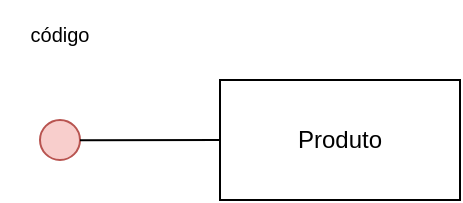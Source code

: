 <mxfile version="26.2.14">
  <diagram name="Página-1" id="kkWn5l8wDJkoydGZJ0Jc">
    <mxGraphModel dx="688" dy="915" grid="1" gridSize="10" guides="1" tooltips="1" connect="1" arrows="1" fold="1" page="0" pageScale="1" pageWidth="850" pageHeight="1100" math="0" shadow="0">
      <root>
        <mxCell id="0" />
        <mxCell id="1" parent="0" />
        <mxCell id="ZtHhPvYSSE7vf8KGw9ym-1" value="&lt;div&gt;Produto&lt;/div&gt;" style="rounded=0;whiteSpace=wrap;html=1;" vertex="1" parent="1">
          <mxGeometry x="-40" y="-70" width="120" height="60" as="geometry" />
        </mxCell>
        <mxCell id="ZtHhPvYSSE7vf8KGw9ym-4" value="" style="ellipse;whiteSpace=wrap;html=1;aspect=fixed;fillColor=#f8cecc;strokeColor=#b85450;" vertex="1" parent="1">
          <mxGeometry x="-130" y="-50" width="20" height="20" as="geometry" />
        </mxCell>
        <mxCell id="ZtHhPvYSSE7vf8KGw9ym-6" value="" style="endArrow=none;html=1;rounded=0;fontSize=12;startSize=8;endSize=8;curved=1;" edge="1" parent="1" source="ZtHhPvYSSE7vf8KGw9ym-4" target="ZtHhPvYSSE7vf8KGw9ym-1">
          <mxGeometry width="50" height="50" relative="1" as="geometry">
            <mxPoint x="10" y="70" as="sourcePoint" />
            <mxPoint x="60" y="20" as="targetPoint" />
          </mxGeometry>
        </mxCell>
        <mxCell id="ZtHhPvYSSE7vf8KGw9ym-7" value="&lt;font size=&quot;1&quot;&gt;código&lt;/font&gt;" style="text;strokeColor=none;align=center;fillColor=none;html=1;verticalAlign=middle;whiteSpace=wrap;rounded=0;fontSize=16;" vertex="1" parent="1">
          <mxGeometry x="-150" y="-110" width="60" height="30" as="geometry" />
        </mxCell>
      </root>
    </mxGraphModel>
  </diagram>
</mxfile>
